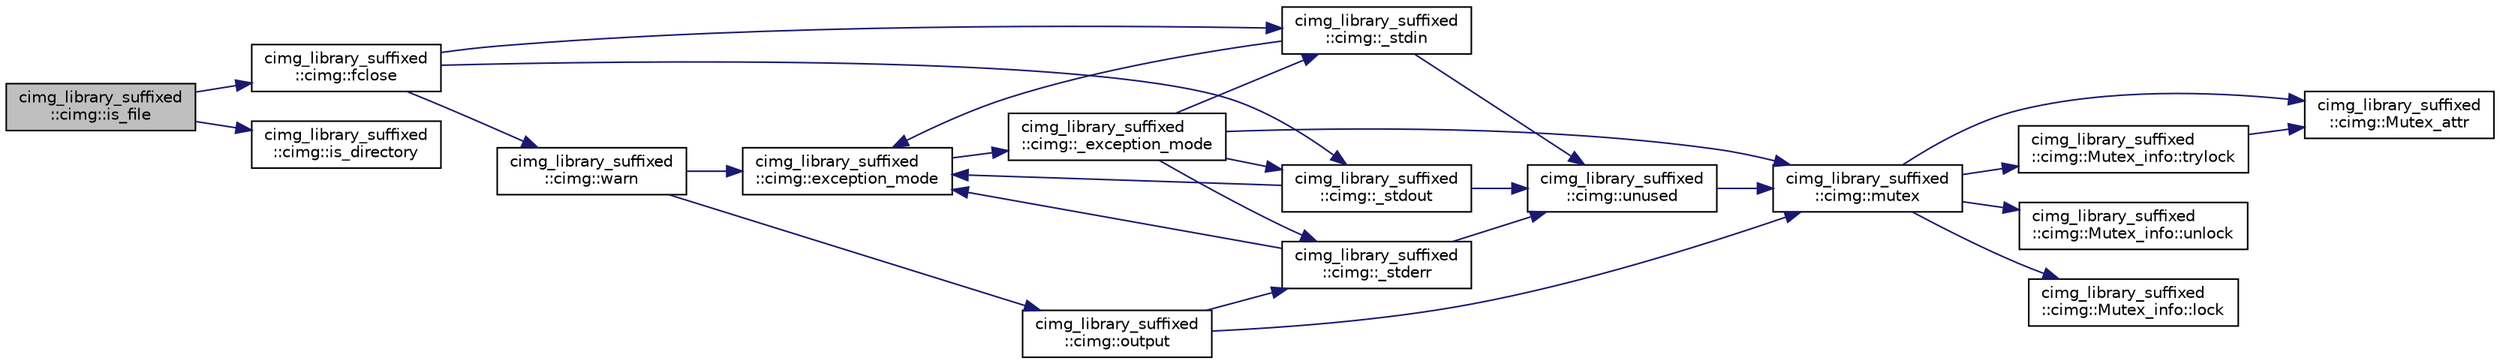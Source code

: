 digraph "cimg_library_suffixed::cimg::is_file"
{
  edge [fontname="Helvetica",fontsize="10",labelfontname="Helvetica",labelfontsize="10"];
  node [fontname="Helvetica",fontsize="10",shape=record];
  rankdir="LR";
  Node2058 [label="cimg_library_suffixed\l::cimg::is_file",height=0.2,width=0.4,color="black", fillcolor="grey75", style="filled", fontcolor="black"];
  Node2058 -> Node2059 [color="midnightblue",fontsize="10",style="solid",fontname="Helvetica"];
  Node2059 [label="cimg_library_suffixed\l::cimg::fclose",height=0.2,width=0.4,color="black", fillcolor="white", style="filled",URL="$namespacecimg__library__suffixed_1_1cimg.html#ac436b94e6ffef5fd420bb3d7c05fd416",tooltip="Close a file. "];
  Node2059 -> Node2060 [color="midnightblue",fontsize="10",style="solid",fontname="Helvetica"];
  Node2060 [label="cimg_library_suffixed\l::cimg::warn",height=0.2,width=0.4,color="black", fillcolor="white", style="filled",URL="$namespacecimg__library__suffixed_1_1cimg.html#acfd3624d72ed7f79c82ec45646c685e7",tooltip="Display a warning message on the default output stream. "];
  Node2060 -> Node2061 [color="midnightblue",fontsize="10",style="solid",fontname="Helvetica"];
  Node2061 [label="cimg_library_suffixed\l::cimg::exception_mode",height=0.2,width=0.4,color="black", fillcolor="white", style="filled",URL="$namespacecimg__library__suffixed_1_1cimg.html#aeafab144366eddd11360f32f468fa4af",tooltip="Set current  exception mode. "];
  Node2061 -> Node2062 [color="midnightblue",fontsize="10",style="solid",fontname="Helvetica"];
  Node2062 [label="cimg_library_suffixed\l::cimg::_exception_mode",height=0.2,width=0.4,color="black", fillcolor="white", style="filled",URL="$namespacecimg__library__suffixed_1_1cimg.html#a6c578f866de2be9be7e385d693c758c8"];
  Node2062 -> Node2063 [color="midnightblue",fontsize="10",style="solid",fontname="Helvetica"];
  Node2063 [label="cimg_library_suffixed\l::cimg::mutex",height=0.2,width=0.4,color="black", fillcolor="white", style="filled",URL="$namespacecimg__library__suffixed_1_1cimg.html#a9e739e4b4ac058abfba069466617b914"];
  Node2063 -> Node2064 [color="midnightblue",fontsize="10",style="solid",fontname="Helvetica"];
  Node2064 [label="cimg_library_suffixed\l::cimg::Mutex_attr",height=0.2,width=0.4,color="black", fillcolor="white", style="filled",URL="$namespacecimg__library__suffixed_1_1cimg.html#aa0e1bc96ae6e235dc5b67b8b0a466166"];
  Node2063 -> Node2065 [color="midnightblue",fontsize="10",style="solid",fontname="Helvetica"];
  Node2065 [label="cimg_library_suffixed\l::cimg::Mutex_info::unlock",height=0.2,width=0.4,color="black", fillcolor="white", style="filled",URL="$structcimg__library__suffixed_1_1cimg_1_1_mutex__info.html#afac3fa5f107ad4795fb867050f616555"];
  Node2063 -> Node2066 [color="midnightblue",fontsize="10",style="solid",fontname="Helvetica"];
  Node2066 [label="cimg_library_suffixed\l::cimg::Mutex_info::lock",height=0.2,width=0.4,color="black", fillcolor="white", style="filled",URL="$structcimg__library__suffixed_1_1cimg_1_1_mutex__info.html#a6cc8e26847a1aa649febed03d70182e7"];
  Node2063 -> Node2067 [color="midnightblue",fontsize="10",style="solid",fontname="Helvetica"];
  Node2067 [label="cimg_library_suffixed\l::cimg::Mutex_info::trylock",height=0.2,width=0.4,color="black", fillcolor="white", style="filled",URL="$structcimg__library__suffixed_1_1cimg_1_1_mutex__info.html#a9bf4ed1e1dfe6f28fa6250cd04f3c900"];
  Node2067 -> Node2064 [color="midnightblue",fontsize="10",style="solid",fontname="Helvetica"];
  Node2062 -> Node2068 [color="midnightblue",fontsize="10",style="solid",fontname="Helvetica"];
  Node2068 [label="cimg_library_suffixed\l::cimg::_stdin",height=0.2,width=0.4,color="black", fillcolor="white", style="filled",URL="$namespacecimg__library__suffixed_1_1cimg.html#a01a3b743897290604513ea6d847c9886"];
  Node2068 -> Node2069 [color="midnightblue",fontsize="10",style="solid",fontname="Helvetica"];
  Node2069 [label="cimg_library_suffixed\l::cimg::unused",height=0.2,width=0.4,color="black", fillcolor="white", style="filled",URL="$namespacecimg__library__suffixed_1_1cimg.html#a79aef0cbcf66ceb71c2b74cb66b4deb2",tooltip="Avoid warning messages due to unused parameters. Do nothing actually. "];
  Node2069 -> Node2063 [color="midnightblue",fontsize="10",style="solid",fontname="Helvetica"];
  Node2068 -> Node2061 [color="midnightblue",fontsize="10",style="solid",fontname="Helvetica"];
  Node2062 -> Node2070 [color="midnightblue",fontsize="10",style="solid",fontname="Helvetica"];
  Node2070 [label="cimg_library_suffixed\l::cimg::_stdout",height=0.2,width=0.4,color="black", fillcolor="white", style="filled",URL="$namespacecimg__library__suffixed_1_1cimg.html#a493220746e5df3466568bd7862825008"];
  Node2070 -> Node2069 [color="midnightblue",fontsize="10",style="solid",fontname="Helvetica"];
  Node2070 -> Node2061 [color="midnightblue",fontsize="10",style="solid",fontname="Helvetica"];
  Node2062 -> Node2071 [color="midnightblue",fontsize="10",style="solid",fontname="Helvetica"];
  Node2071 [label="cimg_library_suffixed\l::cimg::_stderr",height=0.2,width=0.4,color="black", fillcolor="white", style="filled",URL="$namespacecimg__library__suffixed_1_1cimg.html#aab8db7528c32a8fd3a3dc471e662782e"];
  Node2071 -> Node2069 [color="midnightblue",fontsize="10",style="solid",fontname="Helvetica"];
  Node2071 -> Node2061 [color="midnightblue",fontsize="10",style="solid",fontname="Helvetica"];
  Node2060 -> Node2072 [color="midnightblue",fontsize="10",style="solid",fontname="Helvetica"];
  Node2072 [label="cimg_library_suffixed\l::cimg::output",height=0.2,width=0.4,color="black", fillcolor="white", style="filled",URL="$namespacecimg__library__suffixed_1_1cimg.html#ada686776cc71803df391eea79cd1b3e5",tooltip="Get/set default output stream for the  library messages. "];
  Node2072 -> Node2063 [color="midnightblue",fontsize="10",style="solid",fontname="Helvetica"];
  Node2072 -> Node2071 [color="midnightblue",fontsize="10",style="solid",fontname="Helvetica"];
  Node2059 -> Node2068 [color="midnightblue",fontsize="10",style="solid",fontname="Helvetica"];
  Node2059 -> Node2070 [color="midnightblue",fontsize="10",style="solid",fontname="Helvetica"];
  Node2058 -> Node2073 [color="midnightblue",fontsize="10",style="solid",fontname="Helvetica"];
  Node2073 [label="cimg_library_suffixed\l::cimg::is_directory",height=0.2,width=0.4,color="black", fillcolor="white", style="filled",URL="$namespacecimg__library__suffixed_1_1cimg.html#aca0e45a04eb1607f2e25101aae4b8572",tooltip="Check if a path is a directory. "];
}
